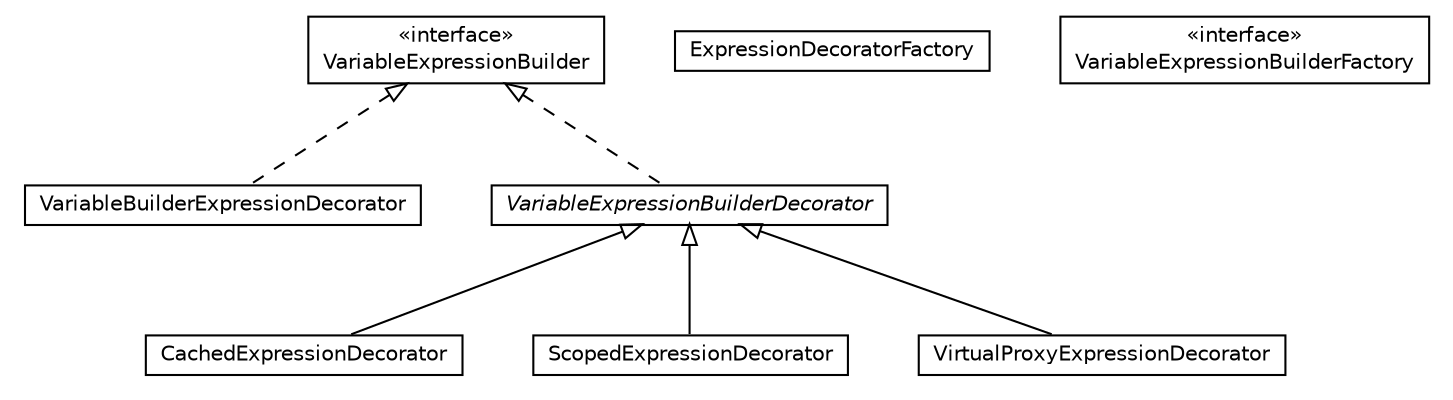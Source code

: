 #!/usr/local/bin/dot
#
# Class diagram 
# Generated by UMLGraph version 5.1 (http://www.umlgraph.org/)
#

digraph G {
	edge [fontname="Helvetica",fontsize=10,labelfontname="Helvetica",labelfontsize=10];
	node [fontname="Helvetica",fontsize=10,shape=plaintext];
	nodesep=0.25;
	ranksep=0.5;
	// org.androidtransfuse.gen.variableDecorator.CachedExpressionDecorator
	c3324 [label=<<table title="org.androidtransfuse.gen.variableDecorator.CachedExpressionDecorator" border="0" cellborder="1" cellspacing="0" cellpadding="2" port="p" href="./CachedExpressionDecorator.html">
		<tr><td><table border="0" cellspacing="0" cellpadding="1">
<tr><td align="center" balign="center"> CachedExpressionDecorator </td></tr>
		</table></td></tr>
		</table>>, fontname="Helvetica", fontcolor="black", fontsize=10.0];
	// org.androidtransfuse.gen.variableDecorator.VariableExpressionBuilder
	c3325 [label=<<table title="org.androidtransfuse.gen.variableDecorator.VariableExpressionBuilder" border="0" cellborder="1" cellspacing="0" cellpadding="2" port="p" href="./VariableExpressionBuilder.html">
		<tr><td><table border="0" cellspacing="0" cellpadding="1">
<tr><td align="center" balign="center"> &#171;interface&#187; </td></tr>
<tr><td align="center" balign="center"> VariableExpressionBuilder </td></tr>
		</table></td></tr>
		</table>>, fontname="Helvetica", fontcolor="black", fontsize=10.0];
	// org.androidtransfuse.gen.variableDecorator.ScopedExpressionDecorator
	c3326 [label=<<table title="org.androidtransfuse.gen.variableDecorator.ScopedExpressionDecorator" border="0" cellborder="1" cellspacing="0" cellpadding="2" port="p" href="./ScopedExpressionDecorator.html">
		<tr><td><table border="0" cellspacing="0" cellpadding="1">
<tr><td align="center" balign="center"> ScopedExpressionDecorator </td></tr>
		</table></td></tr>
		</table>>, fontname="Helvetica", fontcolor="black", fontsize=10.0];
	// org.androidtransfuse.gen.variableDecorator.ExpressionDecoratorFactory
	c3327 [label=<<table title="org.androidtransfuse.gen.variableDecorator.ExpressionDecoratorFactory" border="0" cellborder="1" cellspacing="0" cellpadding="2" port="p" href="./ExpressionDecoratorFactory.html">
		<tr><td><table border="0" cellspacing="0" cellpadding="1">
<tr><td align="center" balign="center"> ExpressionDecoratorFactory </td></tr>
		</table></td></tr>
		</table>>, fontname="Helvetica", fontcolor="black", fontsize=10.0];
	// org.androidtransfuse.gen.variableDecorator.VariableBuilderExpressionDecorator
	c3328 [label=<<table title="org.androidtransfuse.gen.variableDecorator.VariableBuilderExpressionDecorator" border="0" cellborder="1" cellspacing="0" cellpadding="2" port="p" href="./VariableBuilderExpressionDecorator.html">
		<tr><td><table border="0" cellspacing="0" cellpadding="1">
<tr><td align="center" balign="center"> VariableBuilderExpressionDecorator </td></tr>
		</table></td></tr>
		</table>>, fontname="Helvetica", fontcolor="black", fontsize=10.0];
	// org.androidtransfuse.gen.variableDecorator.VariableExpressionBuilderDecorator
	c3329 [label=<<table title="org.androidtransfuse.gen.variableDecorator.VariableExpressionBuilderDecorator" border="0" cellborder="1" cellspacing="0" cellpadding="2" port="p" href="./VariableExpressionBuilderDecorator.html">
		<tr><td><table border="0" cellspacing="0" cellpadding="1">
<tr><td align="center" balign="center"><font face="Helvetica-Oblique"> VariableExpressionBuilderDecorator </font></td></tr>
		</table></td></tr>
		</table>>, fontname="Helvetica", fontcolor="black", fontsize=10.0];
	// org.androidtransfuse.gen.variableDecorator.VirtualProxyExpressionDecorator
	c3330 [label=<<table title="org.androidtransfuse.gen.variableDecorator.VirtualProxyExpressionDecorator" border="0" cellborder="1" cellspacing="0" cellpadding="2" port="p" href="./VirtualProxyExpressionDecorator.html">
		<tr><td><table border="0" cellspacing="0" cellpadding="1">
<tr><td align="center" balign="center"> VirtualProxyExpressionDecorator </td></tr>
		</table></td></tr>
		</table>>, fontname="Helvetica", fontcolor="black", fontsize=10.0];
	// org.androidtransfuse.gen.variableDecorator.VariableExpressionBuilderFactory
	c3331 [label=<<table title="org.androidtransfuse.gen.variableDecorator.VariableExpressionBuilderFactory" border="0" cellborder="1" cellspacing="0" cellpadding="2" port="p" href="./VariableExpressionBuilderFactory.html">
		<tr><td><table border="0" cellspacing="0" cellpadding="1">
<tr><td align="center" balign="center"> &#171;interface&#187; </td></tr>
<tr><td align="center" balign="center"> VariableExpressionBuilderFactory </td></tr>
		</table></td></tr>
		</table>>, fontname="Helvetica", fontcolor="black", fontsize=10.0];
	//org.androidtransfuse.gen.variableDecorator.CachedExpressionDecorator extends org.androidtransfuse.gen.variableDecorator.VariableExpressionBuilderDecorator
	c3329:p -> c3324:p [dir=back,arrowtail=empty];
	//org.androidtransfuse.gen.variableDecorator.ScopedExpressionDecorator extends org.androidtransfuse.gen.variableDecorator.VariableExpressionBuilderDecorator
	c3329:p -> c3326:p [dir=back,arrowtail=empty];
	//org.androidtransfuse.gen.variableDecorator.VariableBuilderExpressionDecorator implements org.androidtransfuse.gen.variableDecorator.VariableExpressionBuilder
	c3325:p -> c3328:p [dir=back,arrowtail=empty,style=dashed];
	//org.androidtransfuse.gen.variableDecorator.VariableExpressionBuilderDecorator implements org.androidtransfuse.gen.variableDecorator.VariableExpressionBuilder
	c3325:p -> c3329:p [dir=back,arrowtail=empty,style=dashed];
	//org.androidtransfuse.gen.variableDecorator.VirtualProxyExpressionDecorator extends org.androidtransfuse.gen.variableDecorator.VariableExpressionBuilderDecorator
	c3329:p -> c3330:p [dir=back,arrowtail=empty];
}

